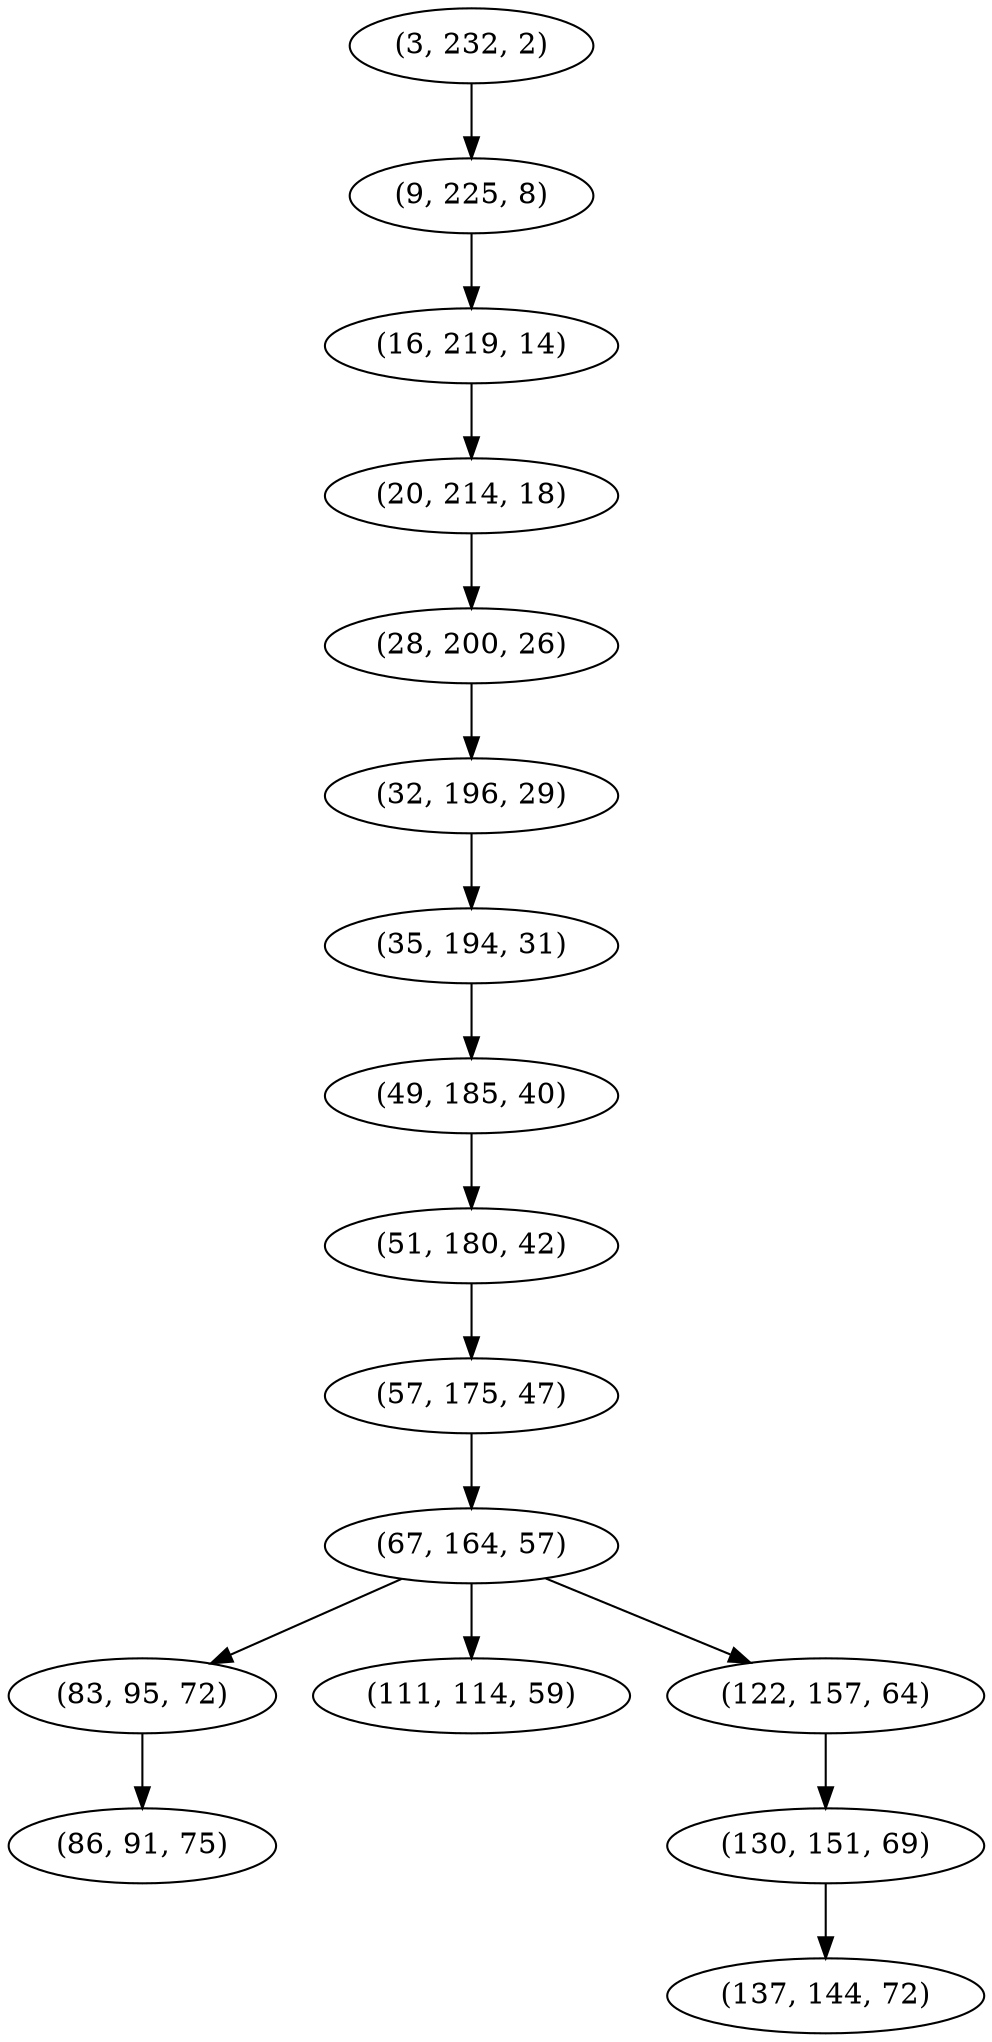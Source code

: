 digraph tree {
    "(3, 232, 2)";
    "(9, 225, 8)";
    "(16, 219, 14)";
    "(20, 214, 18)";
    "(28, 200, 26)";
    "(32, 196, 29)";
    "(35, 194, 31)";
    "(49, 185, 40)";
    "(51, 180, 42)";
    "(57, 175, 47)";
    "(67, 164, 57)";
    "(83, 95, 72)";
    "(86, 91, 75)";
    "(111, 114, 59)";
    "(122, 157, 64)";
    "(130, 151, 69)";
    "(137, 144, 72)";
    "(3, 232, 2)" -> "(9, 225, 8)";
    "(9, 225, 8)" -> "(16, 219, 14)";
    "(16, 219, 14)" -> "(20, 214, 18)";
    "(20, 214, 18)" -> "(28, 200, 26)";
    "(28, 200, 26)" -> "(32, 196, 29)";
    "(32, 196, 29)" -> "(35, 194, 31)";
    "(35, 194, 31)" -> "(49, 185, 40)";
    "(49, 185, 40)" -> "(51, 180, 42)";
    "(51, 180, 42)" -> "(57, 175, 47)";
    "(57, 175, 47)" -> "(67, 164, 57)";
    "(67, 164, 57)" -> "(83, 95, 72)";
    "(67, 164, 57)" -> "(111, 114, 59)";
    "(67, 164, 57)" -> "(122, 157, 64)";
    "(83, 95, 72)" -> "(86, 91, 75)";
    "(122, 157, 64)" -> "(130, 151, 69)";
    "(130, 151, 69)" -> "(137, 144, 72)";
}
